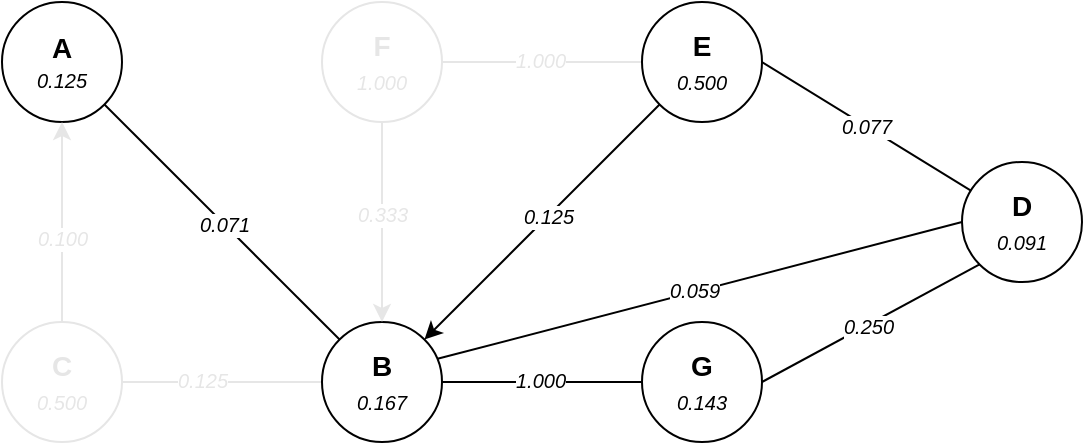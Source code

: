 <mxfile version="12.2.9" type="device" pages="1"><diagram id="XusGLsvrCk0KWc_F-gu2" name="Page-1"><mxGraphModel dx="1912" dy="1074" grid="1" gridSize="10" guides="1" tooltips="1" connect="1" arrows="1" fold="1" page="1" pageScale="1" pageWidth="827" pageHeight="1169" math="0" shadow="0"><root><mxCell id="0"/><mxCell id="1" parent="0"/><mxCell id="veBi4GFpYcADoSZapp2E-12" style="rounded=0;orthogonalLoop=1;jettySize=auto;html=1;endArrow=none;endFill=0;entryX=0;entryY=0;entryDx=0;entryDy=0;" parent="1" source="veBi4GFpYcADoSZapp2E-1" target="veBi4GFpYcADoSZapp2E-2" edge="1"><mxGeometry relative="1" as="geometry"/></mxCell><mxCell id="veBi4GFpYcADoSZapp2E-33" value="&lt;font style=&quot;font-size: 10px&quot;&gt;0.071&lt;/font&gt;" style="text;html=1;align=center;verticalAlign=middle;resizable=0;points=[];;labelBackgroundColor=#ffffff;fontStyle=2;fontSize=8;" parent="veBi4GFpYcADoSZapp2E-12" vertex="1" connectable="0"><mxGeometry x="0.008" relative="1" as="geometry"><mxPoint as="offset"/></mxGeometry></mxCell><mxCell id="veBi4GFpYcADoSZapp2E-1" value="&lt;div&gt;&lt;b style=&quot;font-size: 14px&quot;&gt;A&lt;/b&gt;&lt;/div&gt;&lt;font style=&quot;font-size: 10px&quot;&gt;&lt;i&gt;0.125&lt;/i&gt;&lt;/font&gt;" style="ellipse;whiteSpace=wrap;html=1;aspect=fixed;" parent="1" vertex="1"><mxGeometry x="50" y="50" width="60" height="60" as="geometry"/></mxCell><mxCell id="veBi4GFpYcADoSZapp2E-13" style="rounded=0;orthogonalLoop=1;jettySize=auto;html=1;entryX=0;entryY=0.5;entryDx=0;entryDy=0;endArrow=none;endFill=0;exitX=0.963;exitY=0.307;exitDx=0;exitDy=0;exitPerimeter=0;" parent="1" source="veBi4GFpYcADoSZapp2E-2" target="veBi4GFpYcADoSZapp2E-3" edge="1"><mxGeometry relative="1" as="geometry"/></mxCell><mxCell id="veBi4GFpYcADoSZapp2E-42" value="0.059" style="text;html=1;align=center;verticalAlign=middle;resizable=0;points=[];;labelBackgroundColor=#ffffff;fontStyle=2;fontSize=10;" parent="veBi4GFpYcADoSZapp2E-13" vertex="1" connectable="0"><mxGeometry x="-0.03" relative="1" as="geometry"><mxPoint x="1" y="-1" as="offset"/></mxGeometry></mxCell><mxCell id="veBi4GFpYcADoSZapp2E-14" style="rounded=0;orthogonalLoop=1;jettySize=auto;html=1;entryX=0;entryY=0.5;entryDx=0;entryDy=0;endArrow=none;endFill=0;" parent="1" source="veBi4GFpYcADoSZapp2E-2" target="veBi4GFpYcADoSZapp2E-4" edge="1"><mxGeometry relative="1" as="geometry"/></mxCell><mxCell id="veBi4GFpYcADoSZapp2E-37" value="1.000" style="text;html=1;align=center;verticalAlign=middle;resizable=0;points=[];;labelBackgroundColor=#ffffff;fontStyle=2;fontSize=10;" parent="veBi4GFpYcADoSZapp2E-14" vertex="1" connectable="0"><mxGeometry x="-0.047" relative="1" as="geometry"><mxPoint x="1" y="-1" as="offset"/></mxGeometry></mxCell><mxCell id="veBi4GFpYcADoSZapp2E-15" style="rounded=0;orthogonalLoop=1;jettySize=auto;html=1;entryX=1;entryY=0.5;entryDx=0;entryDy=0;endArrow=none;endFill=0;exitX=0;exitY=0.5;exitDx=0;exitDy=0;fontColor=#E6E6E6;strokeColor=#E6E6E6;" parent="1" source="veBi4GFpYcADoSZapp2E-2" target="veBi4GFpYcADoSZapp2E-5" edge="1"><mxGeometry relative="1" as="geometry"/></mxCell><mxCell id="veBi4GFpYcADoSZapp2E-30" value="0.125" style="text;html=1;align=center;verticalAlign=middle;resizable=0;points=[];;labelBackgroundColor=#ffffff;fontStyle=2;fontSize=10;fontColor=#E6E6E6;" parent="veBi4GFpYcADoSZapp2E-15" vertex="1" connectable="0"><mxGeometry x="0.41" relative="1" as="geometry"><mxPoint x="10.5" y="-1" as="offset"/></mxGeometry></mxCell><mxCell id="veBi4GFpYcADoSZapp2E-2" value="&lt;b style=&quot;font-size: 14px&quot;&gt;B&lt;/b&gt;&lt;br style=&quot;font-size: 14px&quot;&gt;&lt;font style=&quot;font-size: 10px&quot;&gt;&lt;i&gt;0.167&lt;/i&gt;&lt;/font&gt;" style="ellipse;whiteSpace=wrap;html=1;aspect=fixed;fontSize=14;" parent="1" vertex="1"><mxGeometry x="210" y="210" width="60" height="60" as="geometry"/></mxCell><mxCell id="veBi4GFpYcADoSZapp2E-17" style="rounded=0;orthogonalLoop=1;jettySize=auto;html=1;entryX=1;entryY=0.5;entryDx=0;entryDy=0;endArrow=none;endFill=0;" parent="1" source="veBi4GFpYcADoSZapp2E-3" target="veBi4GFpYcADoSZapp2E-7" edge="1"><mxGeometry relative="1" as="geometry"/></mxCell><mxCell id="veBi4GFpYcADoSZapp2E-41" value="0.077" style="text;html=1;align=center;verticalAlign=middle;resizable=0;points=[];;labelBackgroundColor=#ffffff;fontStyle=2;fontSize=10;" parent="veBi4GFpYcADoSZapp2E-17" vertex="1" connectable="0"><mxGeometry x="-0.041" relative="1" as="geometry"><mxPoint x="-2" y="-2" as="offset"/></mxGeometry></mxCell><mxCell id="veBi4GFpYcADoSZapp2E-3" value="&lt;b style=&quot;font-size: 14px&quot;&gt;D&lt;/b&gt;&lt;br style=&quot;font-size: 14px&quot;&gt;&lt;font style=&quot;font-size: 10px&quot;&gt;&lt;i&gt;0.091&lt;/i&gt;&lt;/font&gt;" style="ellipse;whiteSpace=wrap;html=1;aspect=fixed;fontSize=14;" parent="1" vertex="1"><mxGeometry x="530" y="130" width="60" height="60" as="geometry"/></mxCell><mxCell id="veBi4GFpYcADoSZapp2E-18" style="rounded=0;orthogonalLoop=1;jettySize=auto;html=1;entryX=0;entryY=1;entryDx=0;entryDy=0;endArrow=none;endFill=0;exitX=1;exitY=0.5;exitDx=0;exitDy=0;" parent="1" source="veBi4GFpYcADoSZapp2E-4" target="veBi4GFpYcADoSZapp2E-3" edge="1"><mxGeometry relative="1" as="geometry"/></mxCell><mxCell id="veBi4GFpYcADoSZapp2E-39" value="0.250" style="text;html=1;align=center;verticalAlign=middle;resizable=0;points=[];;labelBackgroundColor=#ffffff;fontStyle=2;fontSize=10;" parent="veBi4GFpYcADoSZapp2E-18" vertex="1" connectable="0"><mxGeometry x="-0.065" relative="1" as="geometry"><mxPoint x="2" y="-1" as="offset"/></mxGeometry></mxCell><mxCell id="veBi4GFpYcADoSZapp2E-4" value="&lt;b style=&quot;font-size: 14px&quot;&gt;G&lt;/b&gt;&lt;br style=&quot;font-size: 14px&quot;&gt;&lt;font style=&quot;font-size: 10px&quot;&gt;&lt;i&gt;0.143&lt;/i&gt;&lt;/font&gt;" style="ellipse;whiteSpace=wrap;html=1;aspect=fixed;fontSize=14;" parent="1" vertex="1"><mxGeometry x="370" y="210" width="60" height="60" as="geometry"/></mxCell><mxCell id="veBi4GFpYcADoSZapp2E-25" style="edgeStyle=none;rounded=0;orthogonalLoop=1;jettySize=auto;html=1;entryX=0.5;entryY=1;entryDx=0;entryDy=0;startArrow=none;startFill=0;endArrow=classic;endFill=1;fontColor=#E6E6E6;strokeColor=#E6E6E6;" parent="1" source="veBi4GFpYcADoSZapp2E-5" target="veBi4GFpYcADoSZapp2E-1" edge="1"><mxGeometry relative="1" as="geometry"/></mxCell><mxCell id="veBi4GFpYcADoSZapp2E-34" value="&lt;font style=&quot;font-size: 10px&quot;&gt;0.100&lt;/font&gt;" style="text;html=1;align=center;verticalAlign=middle;resizable=0;points=[];;labelBackgroundColor=#ffffff;fontSize=8;fontStyle=2;fontColor=#E6E6E6;" parent="veBi4GFpYcADoSZapp2E-25" vertex="1" connectable="0"><mxGeometry x="-0.133" relative="1" as="geometry"><mxPoint y="1.5" as="offset"/></mxGeometry></mxCell><mxCell id="veBi4GFpYcADoSZapp2E-5" value="&lt;b style=&quot;font-size: 14px&quot;&gt;C&lt;/b&gt;&lt;br style=&quot;font-size: 14px&quot;&gt;&lt;font style=&quot;font-size: 10px&quot;&gt;&lt;i&gt;0.500&lt;/i&gt;&lt;/font&gt;" style="ellipse;whiteSpace=wrap;html=1;aspect=fixed;fontSize=14;strokeColor=#E6E6E6;fontColor=#E6E6E6;" parent="1" vertex="1"><mxGeometry x="50" y="210" width="60" height="60" as="geometry"/></mxCell><mxCell id="veBi4GFpYcADoSZapp2E-22" style="rounded=0;orthogonalLoop=1;jettySize=auto;html=1;entryX=0.5;entryY=0;entryDx=0;entryDy=0;endArrow=classic;endFill=1;startArrow=none;startFill=0;fontColor=#E6E6E6;strokeColor=#E6E6E6;" parent="1" source="veBi4GFpYcADoSZapp2E-6" target="veBi4GFpYcADoSZapp2E-2" edge="1"><mxGeometry relative="1" as="geometry"/></mxCell><mxCell id="veBi4GFpYcADoSZapp2E-43" value="0.333" style="text;html=1;align=center;verticalAlign=middle;resizable=0;points=[];;labelBackgroundColor=#ffffff;fontStyle=2;fontSize=10;fontColor=#E6E6E6;" parent="veBi4GFpYcADoSZapp2E-22" vertex="1" connectable="0"><mxGeometry x="-0.095" relative="1" as="geometry"><mxPoint as="offset"/></mxGeometry></mxCell><mxCell id="veBi4GFpYcADoSZapp2E-6" value="&lt;b style=&quot;font-size: 14px&quot;&gt;F&lt;/b&gt;&lt;br style=&quot;font-size: 14px&quot;&gt;&lt;font style=&quot;font-size: 10px&quot;&gt;&lt;i&gt;1.000&lt;/i&gt;&lt;/font&gt;&lt;br style=&quot;font-size: 14px&quot;&gt;&lt;font style=&quot;font-size: 14px&quot;&gt;&lt;i style=&quot;font-size: 14px&quot;&gt;&lt;/i&gt;&lt;/font&gt;" style="ellipse;whiteSpace=wrap;html=1;aspect=fixed;fontSize=14;fontColor=#E6E6E6;strokeColor=#E6E6E6;" parent="1" vertex="1"><mxGeometry x="210" y="50" width="60" height="60" as="geometry"/></mxCell><mxCell id="veBi4GFpYcADoSZapp2E-19" style="rounded=0;orthogonalLoop=1;jettySize=auto;html=1;entryX=1;entryY=0.5;entryDx=0;entryDy=0;endArrow=none;endFill=0;exitX=0;exitY=0.5;exitDx=0;exitDy=0;fontColor=#E6E6E6;strokeColor=#E6E6E6;" parent="1" source="veBi4GFpYcADoSZapp2E-7" target="veBi4GFpYcADoSZapp2E-6" edge="1"><mxGeometry relative="1" as="geometry"/></mxCell><mxCell id="veBi4GFpYcADoSZapp2E-44" value="1.000" style="text;html=1;align=center;verticalAlign=middle;resizable=0;points=[];;labelBackgroundColor=#ffffff;fontStyle=2;fontSize=10;fontColor=#E6E6E6;" parent="veBi4GFpYcADoSZapp2E-19" vertex="1" connectable="0"><mxGeometry x="-0.003" y="-1" relative="1" as="geometry"><mxPoint x="-1" as="offset"/></mxGeometry></mxCell><mxCell id="veBi4GFpYcADoSZapp2E-23" style="rounded=0;orthogonalLoop=1;jettySize=auto;html=1;entryX=1;entryY=0;entryDx=0;entryDy=0;endArrow=classic;endFill=1;exitX=0;exitY=1;exitDx=0;exitDy=0;" parent="1" source="veBi4GFpYcADoSZapp2E-7" target="veBi4GFpYcADoSZapp2E-2" edge="1"><mxGeometry relative="1" as="geometry"/></mxCell><mxCell id="veBi4GFpYcADoSZapp2E-38" value="0.125" style="text;html=1;align=center;verticalAlign=middle;resizable=0;points=[];;labelBackgroundColor=#ffffff;fontStyle=2;fontSize=10;" parent="veBi4GFpYcADoSZapp2E-23" vertex="1" connectable="0"><mxGeometry x="-0.048" relative="1" as="geometry"><mxPoint as="offset"/></mxGeometry></mxCell><mxCell id="veBi4GFpYcADoSZapp2E-7" value="&lt;b style=&quot;font-size: 14px&quot;&gt;E&lt;/b&gt;&lt;br style=&quot;font-size: 14px&quot;&gt;&lt;font style=&quot;font-size: 10px&quot;&gt;&lt;i&gt;0.500&lt;/i&gt;&lt;/font&gt;" style="ellipse;whiteSpace=wrap;html=1;aspect=fixed;fontSize=14;" parent="1" vertex="1"><mxGeometry x="370" y="50" width="60" height="60" as="geometry"/></mxCell></root></mxGraphModel></diagram></mxfile>